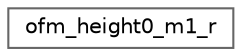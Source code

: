 digraph "Graphical Class Hierarchy"
{
 // LATEX_PDF_SIZE
  bgcolor="transparent";
  edge [fontname=Helvetica,fontsize=10,labelfontname=Helvetica,labelfontsize=10];
  node [fontname=Helvetica,fontsize=10,shape=box,height=0.2,width=0.4];
  rankdir="LR";
  Node0 [id="Node000000",label="ofm_height0_m1_r",height=0.2,width=0.4,color="grey40", fillcolor="white", style="filled",URL="$structofm__height0__m1__r.html",tooltip=" "];
}
